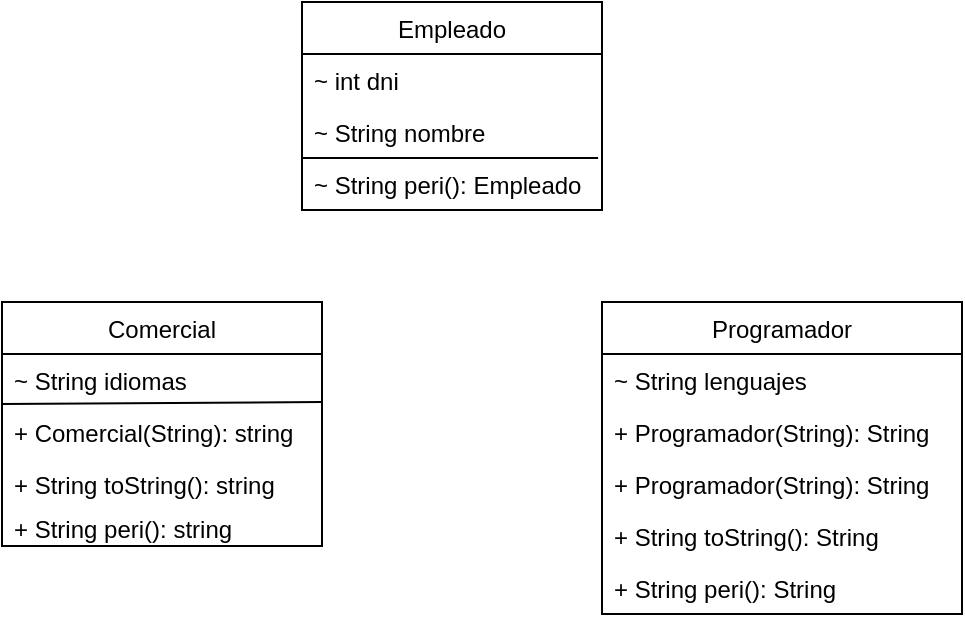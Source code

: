 <mxfile>
    <diagram id="8pT3KvVhvWpazuAYAaF4" name="Page-1">
        <mxGraphModel dx="503" dy="734" grid="1" gridSize="10" guides="1" tooltips="1" connect="1" arrows="1" fold="1" page="1" pageScale="1" pageWidth="850" pageHeight="1100" math="0" shadow="0">
            <root>
                <mxCell id="0"/>
                <mxCell id="1" parent="0"/>
                <mxCell id="2" value="Empleado" style="swimlane;fontStyle=0;childLayout=stackLayout;horizontal=1;startSize=26;fillColor=none;horizontalStack=0;resizeParent=1;resizeParentMax=0;resizeLast=0;collapsible=1;marginBottom=0;" vertex="1" parent="1">
                    <mxGeometry x="170" y="50" width="150" height="104" as="geometry"/>
                </mxCell>
                <mxCell id="3" value="~ int dni" style="text;strokeColor=none;fillColor=none;align=left;verticalAlign=top;spacingLeft=4;spacingRight=4;overflow=hidden;rotatable=0;points=[[0,0.5],[1,0.5]];portConstraint=eastwest;" vertex="1" parent="2">
                    <mxGeometry y="26" width="150" height="26" as="geometry"/>
                </mxCell>
                <mxCell id="4" value="~ String nombre" style="text;strokeColor=none;fillColor=none;align=left;verticalAlign=top;spacingLeft=4;spacingRight=4;overflow=hidden;rotatable=0;points=[[0,0.5],[1,0.5]];portConstraint=eastwest;" vertex="1" parent="2">
                    <mxGeometry y="52" width="150" height="26" as="geometry"/>
                </mxCell>
                <mxCell id="5" value="~ String peri(): Empleado" style="text;strokeColor=none;fillColor=none;align=left;verticalAlign=top;spacingLeft=4;spacingRight=4;overflow=hidden;rotatable=0;points=[[0,0.5],[1,0.5]];portConstraint=eastwest;" vertex="1" parent="2">
                    <mxGeometry y="78" width="150" height="26" as="geometry"/>
                </mxCell>
                <mxCell id="6" value="" style="endArrow=none;html=1;entryX=0.987;entryY=0;entryDx=0;entryDy=0;entryPerimeter=0;" edge="1" parent="2" target="5">
                    <mxGeometry width="50" height="50" relative="1" as="geometry">
                        <mxPoint y="78" as="sourcePoint"/>
                        <mxPoint x="150" y="300" as="targetPoint"/>
                        <Array as="points">
                            <mxPoint x="75" y="78"/>
                        </Array>
                    </mxGeometry>
                </mxCell>
                <mxCell id="7" value="Comercial" style="swimlane;fontStyle=0;childLayout=stackLayout;horizontal=1;startSize=26;fillColor=none;horizontalStack=0;resizeParent=1;resizeParentMax=0;resizeLast=0;collapsible=1;marginBottom=0;" vertex="1" parent="1">
                    <mxGeometry x="20" y="200" width="160" height="122" as="geometry"/>
                </mxCell>
                <mxCell id="8" value="~ String idiomas" style="text;strokeColor=none;fillColor=none;align=left;verticalAlign=top;spacingLeft=4;spacingRight=4;overflow=hidden;rotatable=0;points=[[0,0.5],[1,0.5]];portConstraint=eastwest;" vertex="1" parent="7">
                    <mxGeometry y="26" width="160" height="26" as="geometry"/>
                </mxCell>
                <mxCell id="9" value="+ Comercial(String): string" style="text;strokeColor=none;fillColor=none;align=left;verticalAlign=top;spacingLeft=4;spacingRight=4;overflow=hidden;rotatable=0;points=[[0,0.5],[1,0.5]];portConstraint=eastwest;" vertex="1" parent="7">
                    <mxGeometry y="52" width="160" height="26" as="geometry"/>
                </mxCell>
                <mxCell id="10" value="+ String toString(): string" style="text;strokeColor=none;fillColor=none;align=left;verticalAlign=top;spacingLeft=4;spacingRight=4;overflow=hidden;rotatable=0;points=[[0,0.5],[1,0.5]];portConstraint=eastwest;" vertex="1" parent="7">
                    <mxGeometry y="78" width="160" height="22" as="geometry"/>
                </mxCell>
                <mxCell id="11" value="+ String peri(): string" style="text;strokeColor=none;fillColor=none;align=left;verticalAlign=top;spacingLeft=4;spacingRight=4;overflow=hidden;rotatable=0;points=[[0,0.5],[1,0.5]];portConstraint=eastwest;" vertex="1" parent="7">
                    <mxGeometry y="100" width="160" height="22" as="geometry"/>
                </mxCell>
                <mxCell id="18" value="" style="endArrow=none;html=1;exitX=0;exitY=-0.038;exitDx=0;exitDy=0;exitPerimeter=0;entryX=1;entryY=-0.077;entryDx=0;entryDy=0;entryPerimeter=0;" edge="1" parent="7" source="9" target="9">
                    <mxGeometry width="50" height="50" relative="1" as="geometry">
                        <mxPoint x="190" y="160" as="sourcePoint"/>
                        <mxPoint x="240" y="110" as="targetPoint"/>
                    </mxGeometry>
                </mxCell>
                <mxCell id="12" value="Programador" style="swimlane;fontStyle=0;childLayout=stackLayout;horizontal=1;startSize=26;fillColor=none;horizontalStack=0;resizeParent=1;resizeParentMax=0;resizeLast=0;collapsible=1;marginBottom=0;" vertex="1" parent="1">
                    <mxGeometry x="320" y="200" width="180" height="156" as="geometry"/>
                </mxCell>
                <mxCell id="13" value="~ String lenguajes" style="text;strokeColor=none;fillColor=none;align=left;verticalAlign=top;spacingLeft=4;spacingRight=4;overflow=hidden;rotatable=0;points=[[0,0.5],[1,0.5]];portConstraint=eastwest;" vertex="1" parent="12">
                    <mxGeometry y="26" width="180" height="26" as="geometry"/>
                </mxCell>
                <mxCell id="14" value="+ Programador(String): String" style="text;strokeColor=none;fillColor=none;align=left;verticalAlign=top;spacingLeft=4;spacingRight=4;overflow=hidden;rotatable=0;points=[[0,0.5],[1,0.5]];portConstraint=eastwest;" vertex="1" parent="12">
                    <mxGeometry y="52" width="180" height="26" as="geometry"/>
                </mxCell>
                <mxCell id="15" value="+ Programador(String): String" style="text;strokeColor=none;fillColor=none;align=left;verticalAlign=top;spacingLeft=4;spacingRight=4;overflow=hidden;rotatable=0;points=[[0,0.5],[1,0.5]];portConstraint=eastwest;" vertex="1" parent="12">
                    <mxGeometry y="78" width="180" height="26" as="geometry"/>
                </mxCell>
                <mxCell id="19" value="+ String toString(): String" style="text;strokeColor=none;fillColor=none;align=left;verticalAlign=top;spacingLeft=4;spacingRight=4;overflow=hidden;rotatable=0;points=[[0,0.5],[1,0.5]];portConstraint=eastwest;" vertex="1" parent="12">
                    <mxGeometry y="104" width="180" height="26" as="geometry"/>
                </mxCell>
                <mxCell id="20" value="+ String peri(): String" style="text;strokeColor=none;fillColor=none;align=left;verticalAlign=top;spacingLeft=4;spacingRight=4;overflow=hidden;rotatable=0;points=[[0,0.5],[1,0.5]];portConstraint=eastwest;" vertex="1" parent="12">
                    <mxGeometry y="130" width="180" height="26" as="geometry"/>
                </mxCell>
            </root>
        </mxGraphModel>
    </diagram>
</mxfile>